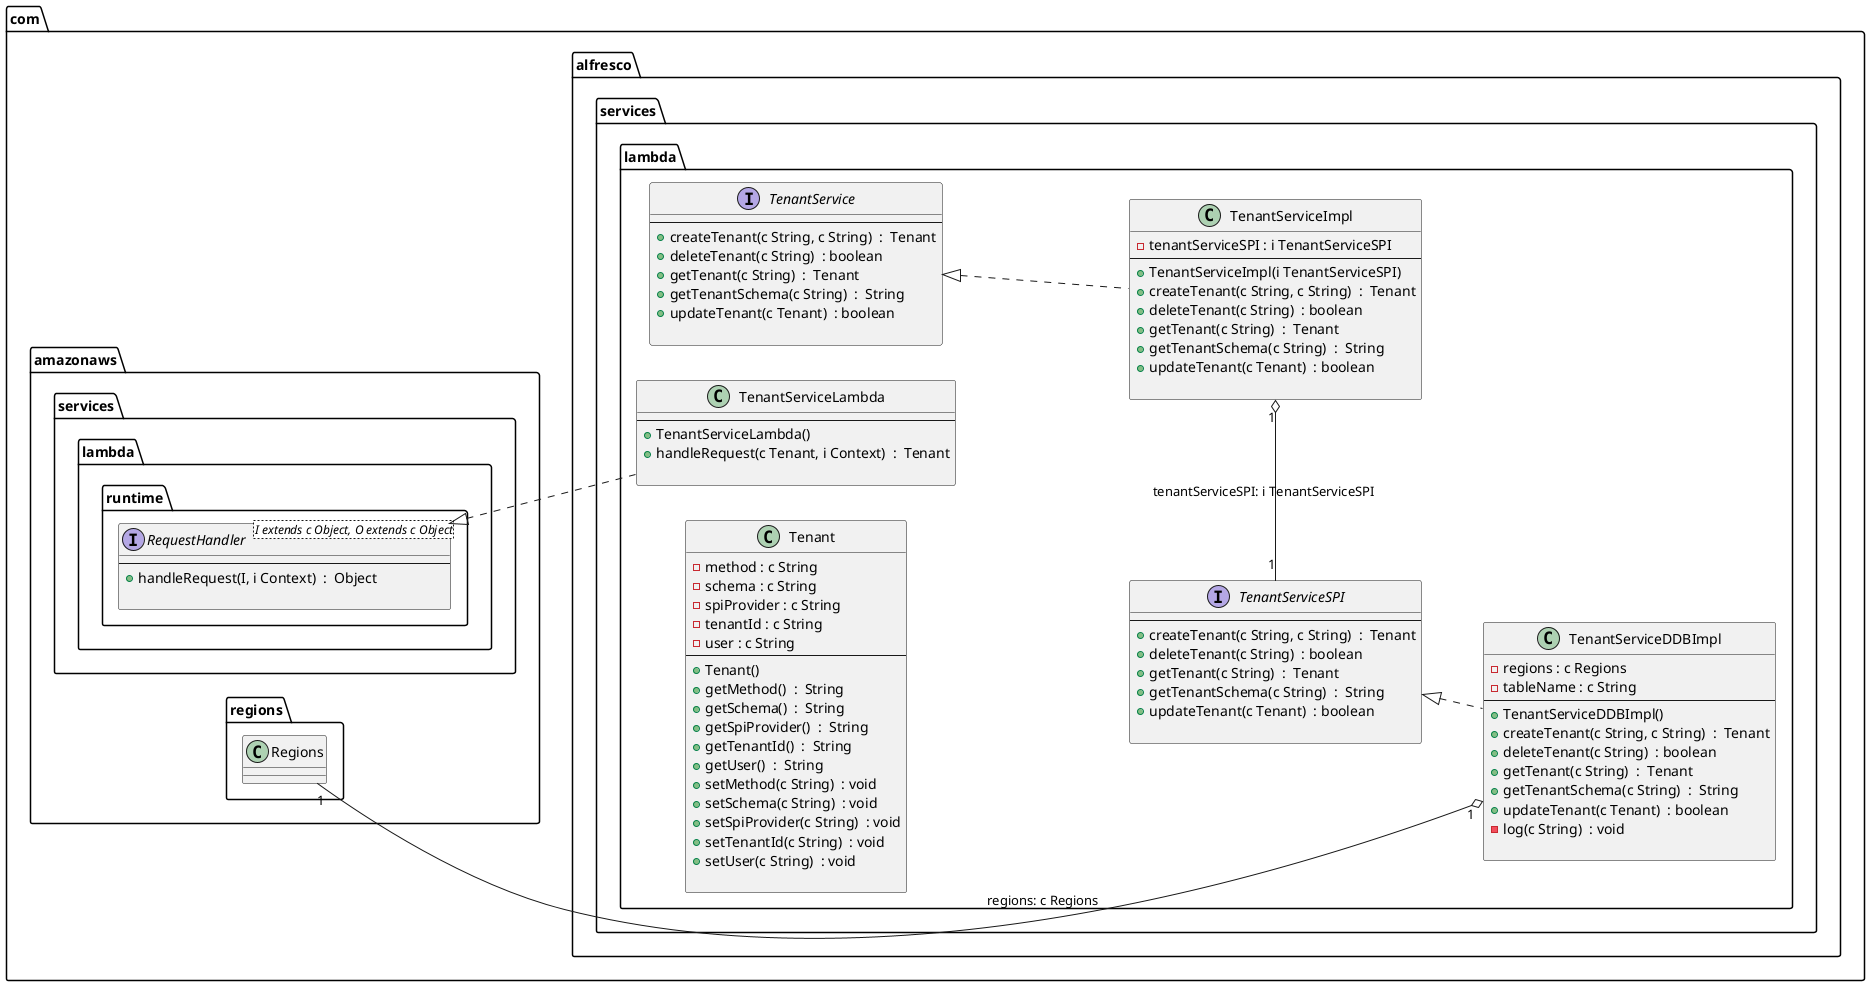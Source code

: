 @startuml
left to right direction
 

interface com.alfresco.services.lambda.TenantServiceSPI {
--
+  createTenant(c String, c String)  :  Tenant
+  deleteTenant(c String)  : boolean
+  getTenant(c String)  :  Tenant
+  getTenantSchema(c String)  :  String
+  updateTenant(c Tenant)  : boolean

}
interface com.alfresco.services.lambda.TenantService {
--
+  createTenant(c String, c String)  :  Tenant
+  deleteTenant(c String)  : boolean
+  getTenant(c String)  :  Tenant
+  getTenantSchema(c String)  :  String
+  updateTenant(c Tenant)  : boolean

}
class com.alfresco.services.lambda.TenantServiceDDBImpl {
-  regions : c Regions
-  tableName : c String
--
+   TenantServiceDDBImpl() 
+  createTenant(c String, c String)  :  Tenant
+  deleteTenant(c String)  : boolean
+  getTenant(c String)  :  Tenant
+  getTenantSchema(c String)  :  String
+  updateTenant(c Tenant)  : boolean
-  log(c String)  : void

}
class com.alfresco.services.lambda.TenantServiceLambda {
--
+   TenantServiceLambda() 
+  handleRequest(c Tenant, i Context)  :  Tenant

}
class com.alfresco.services.lambda.TenantServiceImpl {
-  tenantServiceSPI : i TenantServiceSPI
--
+   TenantServiceImpl(i TenantServiceSPI) 
+  createTenant(c String, c String)  :  Tenant
+  deleteTenant(c String)  : boolean
+  getTenant(c String)  :  Tenant
+  getTenantSchema(c String)  :  String
+  updateTenant(c Tenant)  : boolean

}
class com.alfresco.services.lambda.Tenant {
-  method : c String
-  schema : c String
-  spiProvider : c String
-  tenantId : c String
-  user : c String
--
+   Tenant() 
+  getMethod()  :  String
+  getSchema()  :  String
+  getSpiProvider()  :  String
+  getTenantId()  :  String
+  getUser()  :  String
+  setMethod(c String)  : void
+  setSchema(c String)  : void
+  setSpiProvider(c String)  : void
+  setTenantId(c String)  : void
+  setUser(c String)  : void

}
interface com.amazonaws.services.lambda.runtime.RequestHandler <I extends c Object, O extends c Object> {
--
+  handleRequest(I, i Context)  :  Object

}

' Relations 

com.alfresco.services.lambda.TenantServiceImpl "1"  o-left-  "1" com.alfresco.services.lambda.TenantServiceSPI  : tenantServiceSPI: i TenantServiceSPI
com.alfresco.services.lambda.TenantServiceDDBImpl "1"  o-left-  "1" com.amazonaws.regions.Regions  : regions: c Regions
com.alfresco.services.lambda.TenantServiceImpl  ..up|>  com.alfresco.services.lambda.TenantService
com.alfresco.services.lambda.TenantServiceDDBImpl  ..up|>  com.alfresco.services.lambda.TenantServiceSPI
com.alfresco.services.lambda.TenantServiceLambda  ..up|>  com.amazonaws.services.lambda.runtime.RequestHandler

' Notes 

@enduml
